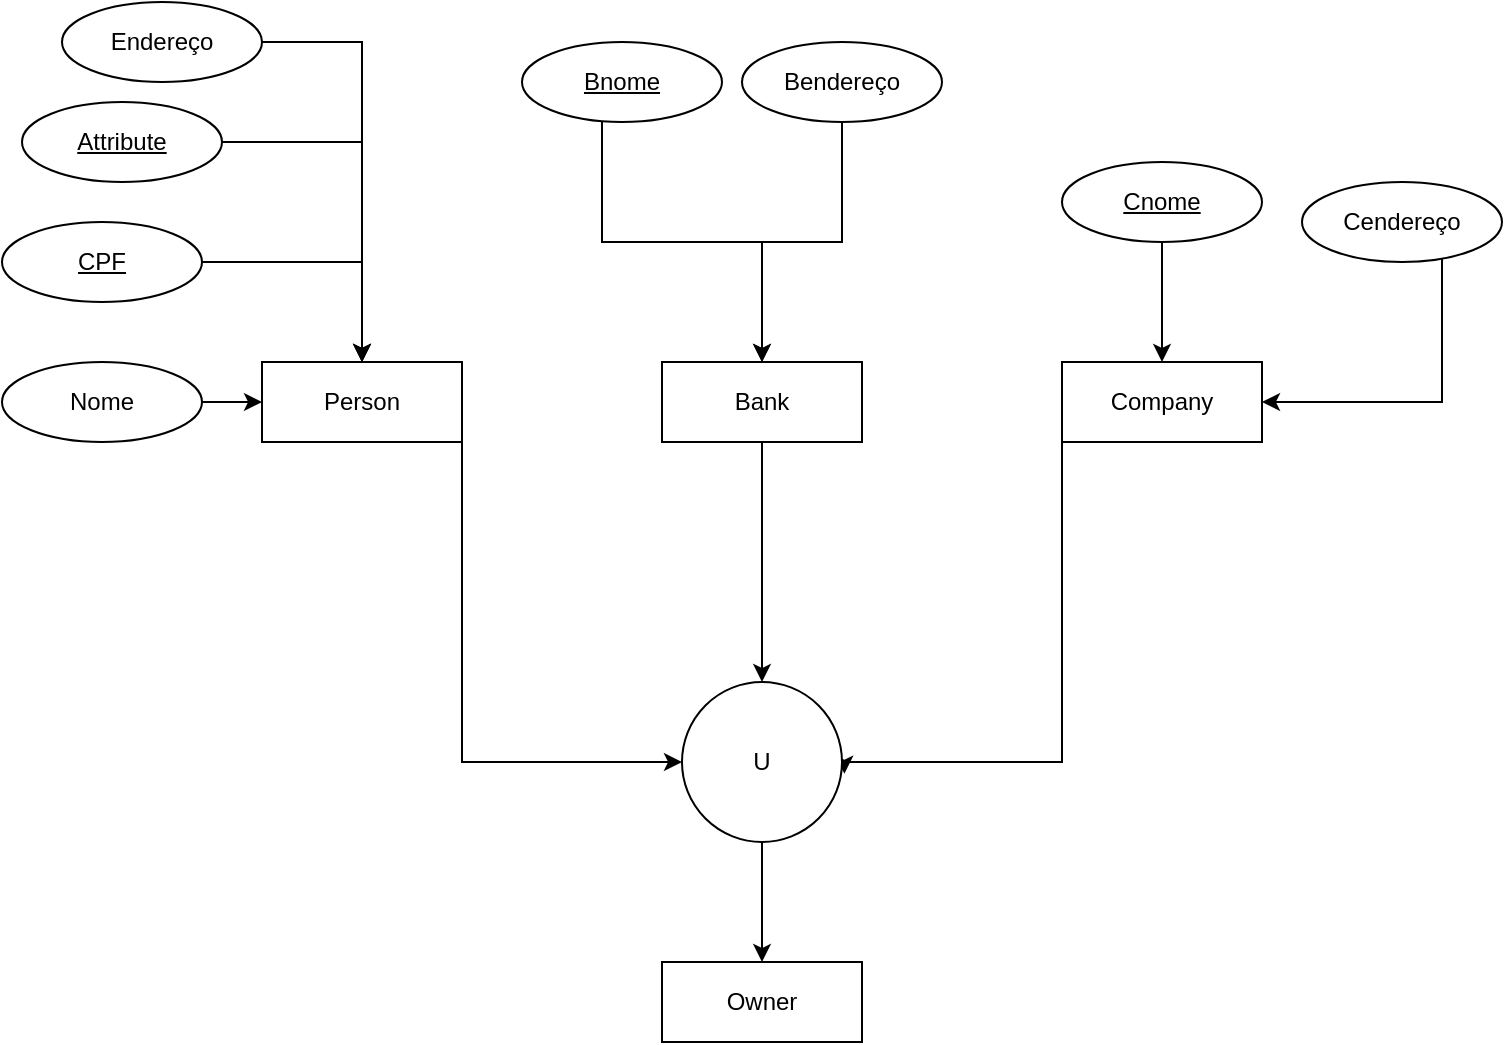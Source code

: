 <mxfile version="20.3.0" type="device"><diagram id="ehfuGbecPaKAVrZdPbmf" name="Página-1"><mxGraphModel dx="583" dy="630" grid="1" gridSize="10" guides="1" tooltips="1" connect="1" arrows="1" fold="1" page="1" pageScale="1" pageWidth="827" pageHeight="1169" math="0" shadow="0"><root><mxCell id="0"/><mxCell id="1" parent="0"/><mxCell id="IjA_qDOgTrzF0gEusCfQ-3" value="Owner" style="whiteSpace=wrap;html=1;align=center;" vertex="1" parent="1"><mxGeometry x="360" y="490" width="100" height="40" as="geometry"/></mxCell><mxCell id="IjA_qDOgTrzF0gEusCfQ-8" style="edgeStyle=orthogonalEdgeStyle;rounded=0;orthogonalLoop=1;jettySize=auto;html=1;exitX=1;exitY=0.5;exitDx=0;exitDy=0;" edge="1" parent="1" source="IjA_qDOgTrzF0gEusCfQ-4" target="IjA_qDOgTrzF0gEusCfQ-7"><mxGeometry relative="1" as="geometry"><Array as="points"><mxPoint x="260" y="390"/></Array></mxGeometry></mxCell><mxCell id="IjA_qDOgTrzF0gEusCfQ-4" value="Person" style="whiteSpace=wrap;html=1;align=center;" vertex="1" parent="1"><mxGeometry x="160" y="190" width="100" height="40" as="geometry"/></mxCell><mxCell id="IjA_qDOgTrzF0gEusCfQ-11" style="edgeStyle=orthogonalEdgeStyle;rounded=0;orthogonalLoop=1;jettySize=auto;html=1;exitX=0;exitY=0.5;exitDx=0;exitDy=0;entryX=1.015;entryY=0.573;entryDx=0;entryDy=0;entryPerimeter=0;" edge="1" parent="1" source="IjA_qDOgTrzF0gEusCfQ-5" target="IjA_qDOgTrzF0gEusCfQ-7"><mxGeometry relative="1" as="geometry"><Array as="points"><mxPoint x="560" y="390"/><mxPoint x="451" y="390"/></Array></mxGeometry></mxCell><mxCell id="IjA_qDOgTrzF0gEusCfQ-5" value="Company" style="whiteSpace=wrap;html=1;align=center;" vertex="1" parent="1"><mxGeometry x="560" y="190" width="100" height="40" as="geometry"/></mxCell><mxCell id="IjA_qDOgTrzF0gEusCfQ-12" style="edgeStyle=orthogonalEdgeStyle;rounded=0;orthogonalLoop=1;jettySize=auto;html=1;exitX=0.5;exitY=1;exitDx=0;exitDy=0;entryX=0.5;entryY=0;entryDx=0;entryDy=0;" edge="1" parent="1" source="IjA_qDOgTrzF0gEusCfQ-6" target="IjA_qDOgTrzF0gEusCfQ-7"><mxGeometry relative="1" as="geometry"/></mxCell><mxCell id="IjA_qDOgTrzF0gEusCfQ-6" value="Bank" style="whiteSpace=wrap;html=1;align=center;" vertex="1" parent="1"><mxGeometry x="360" y="190" width="100" height="40" as="geometry"/></mxCell><mxCell id="IjA_qDOgTrzF0gEusCfQ-16" style="edgeStyle=orthogonalEdgeStyle;rounded=0;orthogonalLoop=1;jettySize=auto;html=1;exitX=0.5;exitY=1;exitDx=0;exitDy=0;" edge="1" parent="1" source="IjA_qDOgTrzF0gEusCfQ-7" target="IjA_qDOgTrzF0gEusCfQ-3"><mxGeometry relative="1" as="geometry"/></mxCell><mxCell id="IjA_qDOgTrzF0gEusCfQ-7" value="U" style="ellipse;whiteSpace=wrap;html=1;aspect=fixed;" vertex="1" parent="1"><mxGeometry x="370" y="350" width="80" height="80" as="geometry"/></mxCell><mxCell id="IjA_qDOgTrzF0gEusCfQ-23" style="edgeStyle=orthogonalEdgeStyle;rounded=0;orthogonalLoop=1;jettySize=auto;html=1;exitX=1;exitY=0.5;exitDx=0;exitDy=0;" edge="1" parent="1" source="IjA_qDOgTrzF0gEusCfQ-15" target="IjA_qDOgTrzF0gEusCfQ-4"><mxGeometry relative="1" as="geometry"/></mxCell><mxCell id="IjA_qDOgTrzF0gEusCfQ-15" value="Attribute" style="ellipse;whiteSpace=wrap;html=1;align=center;fontStyle=4;" vertex="1" parent="1"><mxGeometry x="40" y="60" width="100" height="40" as="geometry"/></mxCell><mxCell id="IjA_qDOgTrzF0gEusCfQ-24" style="edgeStyle=orthogonalEdgeStyle;rounded=0;orthogonalLoop=1;jettySize=auto;html=1;exitX=1;exitY=0.5;exitDx=0;exitDy=0;entryX=0.5;entryY=0;entryDx=0;entryDy=0;" edge="1" parent="1" source="IjA_qDOgTrzF0gEusCfQ-17" target="IjA_qDOgTrzF0gEusCfQ-4"><mxGeometry relative="1" as="geometry"/></mxCell><mxCell id="IjA_qDOgTrzF0gEusCfQ-17" value="CPF" style="ellipse;whiteSpace=wrap;html=1;align=center;fontStyle=4;" vertex="1" parent="1"><mxGeometry x="30" y="120" width="100" height="40" as="geometry"/></mxCell><mxCell id="IjA_qDOgTrzF0gEusCfQ-25" style="edgeStyle=orthogonalEdgeStyle;rounded=0;orthogonalLoop=1;jettySize=auto;html=1;exitX=1;exitY=0.5;exitDx=0;exitDy=0;entryX=0;entryY=0.5;entryDx=0;entryDy=0;" edge="1" parent="1" source="IjA_qDOgTrzF0gEusCfQ-19" target="IjA_qDOgTrzF0gEusCfQ-4"><mxGeometry relative="1" as="geometry"/></mxCell><mxCell id="IjA_qDOgTrzF0gEusCfQ-19" value="Nome" style="ellipse;whiteSpace=wrap;html=1;align=center;" vertex="1" parent="1"><mxGeometry x="30" y="190" width="100" height="40" as="geometry"/></mxCell><mxCell id="IjA_qDOgTrzF0gEusCfQ-22" style="edgeStyle=orthogonalEdgeStyle;rounded=0;orthogonalLoop=1;jettySize=auto;html=1;" edge="1" parent="1" source="IjA_qDOgTrzF0gEusCfQ-20" target="IjA_qDOgTrzF0gEusCfQ-4"><mxGeometry relative="1" as="geometry"><Array as="points"><mxPoint x="210" y="30"/></Array></mxGeometry></mxCell><mxCell id="IjA_qDOgTrzF0gEusCfQ-20" value="Endereço" style="ellipse;whiteSpace=wrap;html=1;align=center;" vertex="1" parent="1"><mxGeometry x="60" y="10" width="100" height="40" as="geometry"/></mxCell><mxCell id="IjA_qDOgTrzF0gEusCfQ-21" style="edgeStyle=orthogonalEdgeStyle;rounded=0;orthogonalLoop=1;jettySize=auto;html=1;exitX=0.5;exitY=1;exitDx=0;exitDy=0;" edge="1" parent="1" source="IjA_qDOgTrzF0gEusCfQ-19" target="IjA_qDOgTrzF0gEusCfQ-19"><mxGeometry relative="1" as="geometry"/></mxCell><mxCell id="IjA_qDOgTrzF0gEusCfQ-29" style="edgeStyle=orthogonalEdgeStyle;rounded=0;orthogonalLoop=1;jettySize=auto;html=1;" edge="1" parent="1" source="IjA_qDOgTrzF0gEusCfQ-26"><mxGeometry relative="1" as="geometry"><mxPoint x="410" y="190" as="targetPoint"/><Array as="points"><mxPoint x="330" y="130"/><mxPoint x="410" y="130"/></Array></mxGeometry></mxCell><mxCell id="IjA_qDOgTrzF0gEusCfQ-26" value="Bnome" style="ellipse;whiteSpace=wrap;html=1;align=center;fontStyle=4;" vertex="1" parent="1"><mxGeometry x="290" y="30" width="100" height="40" as="geometry"/></mxCell><mxCell id="IjA_qDOgTrzF0gEusCfQ-34" style="edgeStyle=orthogonalEdgeStyle;rounded=0;orthogonalLoop=1;jettySize=auto;html=1;" edge="1" parent="1" source="IjA_qDOgTrzF0gEusCfQ-30" target="IjA_qDOgTrzF0gEusCfQ-5"><mxGeometry relative="1" as="geometry"/></mxCell><mxCell id="IjA_qDOgTrzF0gEusCfQ-30" value="Cnome" style="ellipse;whiteSpace=wrap;html=1;align=center;fontStyle=4;" vertex="1" parent="1"><mxGeometry x="560" y="90" width="100" height="40" as="geometry"/></mxCell><mxCell id="IjA_qDOgTrzF0gEusCfQ-35" style="edgeStyle=orthogonalEdgeStyle;rounded=0;orthogonalLoop=1;jettySize=auto;html=1;entryX=1;entryY=0.5;entryDx=0;entryDy=0;" edge="1" parent="1" source="IjA_qDOgTrzF0gEusCfQ-31" target="IjA_qDOgTrzF0gEusCfQ-5"><mxGeometry relative="1" as="geometry"><Array as="points"><mxPoint x="750" y="210"/></Array></mxGeometry></mxCell><mxCell id="IjA_qDOgTrzF0gEusCfQ-31" value="Cendereço" style="ellipse;whiteSpace=wrap;html=1;align=center;" vertex="1" parent="1"><mxGeometry x="680" y="100" width="100" height="40" as="geometry"/></mxCell><mxCell id="IjA_qDOgTrzF0gEusCfQ-33" style="edgeStyle=orthogonalEdgeStyle;rounded=0;orthogonalLoop=1;jettySize=auto;html=1;entryX=0.5;entryY=0;entryDx=0;entryDy=0;" edge="1" parent="1" source="IjA_qDOgTrzF0gEusCfQ-32" target="IjA_qDOgTrzF0gEusCfQ-6"><mxGeometry relative="1" as="geometry"/></mxCell><mxCell id="IjA_qDOgTrzF0gEusCfQ-32" value="Bendereço" style="ellipse;whiteSpace=wrap;html=1;align=center;" vertex="1" parent="1"><mxGeometry x="400" y="30" width="100" height="40" as="geometry"/></mxCell></root></mxGraphModel></diagram></mxfile>